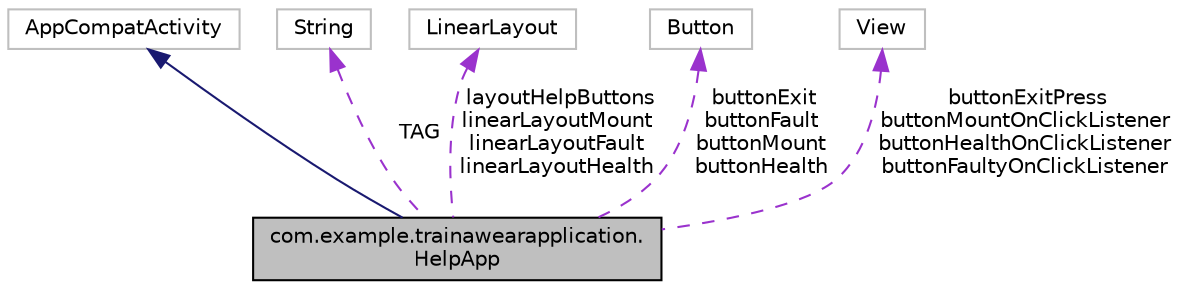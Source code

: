 digraph "com.example.trainawearapplication.HelpApp"
{
 // INTERACTIVE_SVG=YES
 // LATEX_PDF_SIZE
  edge [fontname="Helvetica",fontsize="10",labelfontname="Helvetica",labelfontsize="10"];
  node [fontname="Helvetica",fontsize="10",shape=record];
  Node2 [label="com.example.trainawearapplication.\lHelpApp",height=0.2,width=0.4,color="black", fillcolor="grey75", style="filled", fontcolor="black",tooltip=" "];
  Node3 -> Node2 [dir="back",color="midnightblue",fontsize="10",style="solid",fontname="Helvetica"];
  Node3 [label="AppCompatActivity",height=0.2,width=0.4,color="grey75", fillcolor="white", style="filled",tooltip=" "];
  Node4 -> Node2 [dir="back",color="darkorchid3",fontsize="10",style="dashed",label=" TAG" ,fontname="Helvetica"];
  Node4 [label="String",height=0.2,width=0.4,color="grey75", fillcolor="white", style="filled",tooltip=" "];
  Node5 -> Node2 [dir="back",color="darkorchid3",fontsize="10",style="dashed",label=" layoutHelpButtons\nlinearLayoutMount\nlinearLayoutFault\nlinearLayoutHealth" ,fontname="Helvetica"];
  Node5 [label="LinearLayout",height=0.2,width=0.4,color="grey75", fillcolor="white", style="filled",tooltip=" "];
  Node6 -> Node2 [dir="back",color="darkorchid3",fontsize="10",style="dashed",label=" buttonExit\nbuttonFault\nbuttonMount\nbuttonHealth" ,fontname="Helvetica"];
  Node6 [label="Button",height=0.2,width=0.4,color="grey75", fillcolor="white", style="filled",tooltip=" "];
  Node7 -> Node2 [dir="back",color="darkorchid3",fontsize="10",style="dashed",label=" buttonExitPress\nbuttonMountOnClickListener\nbuttonHealthOnClickListener\nbuttonFaultyOnClickListener" ,fontname="Helvetica"];
  Node7 [label="View",height=0.2,width=0.4,color="grey75", fillcolor="white", style="filled",tooltip=" "];
}
